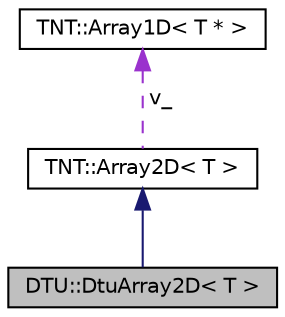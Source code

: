 digraph G
{
  edge [fontname="Helvetica",fontsize="10",labelfontname="Helvetica",labelfontsize="10"];
  node [fontname="Helvetica",fontsize="10",shape=record];
  Node1 [label="DTU::DtuArray2D\< T \>",height=0.2,width=0.4,color="black", fillcolor="grey75", style="filled" fontcolor="black"];
  Node2 -> Node1 [dir="back",color="midnightblue",fontsize="10",style="solid",fontname="Helvetica"];
  Node2 [label="TNT::Array2D\< T \>",height=0.2,width=0.4,color="black", fillcolor="white", style="filled",URL="$class_t_n_t_1_1_array2_d.html"];
  Node3 -> Node2 [dir="back",color="darkorchid3",fontsize="10",style="dashed",label=" v_" ,fontname="Helvetica"];
  Node3 [label="TNT::Array1D\< T * \>",height=0.2,width=0.4,color="black", fillcolor="white", style="filled",URL="$class_t_n_t_1_1_array1_d.html"];
}
